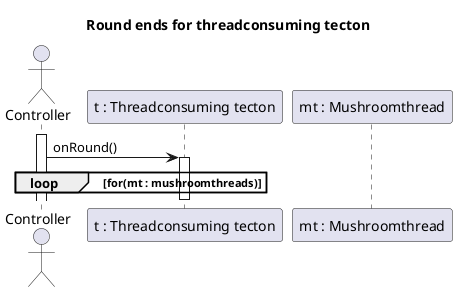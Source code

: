 @startuml Round ends for threadconsuming tecton
title  Round ends for threadconsuming tecton

actor Controller
participant "t : Threadconsuming tecton" as T
participant "mt : Mushroomthread" as MT

activate Controller
Controller -> T : onRound()
activate T

loop for(mt : mushroomthreads)
    
end

deactivate T

@enduml